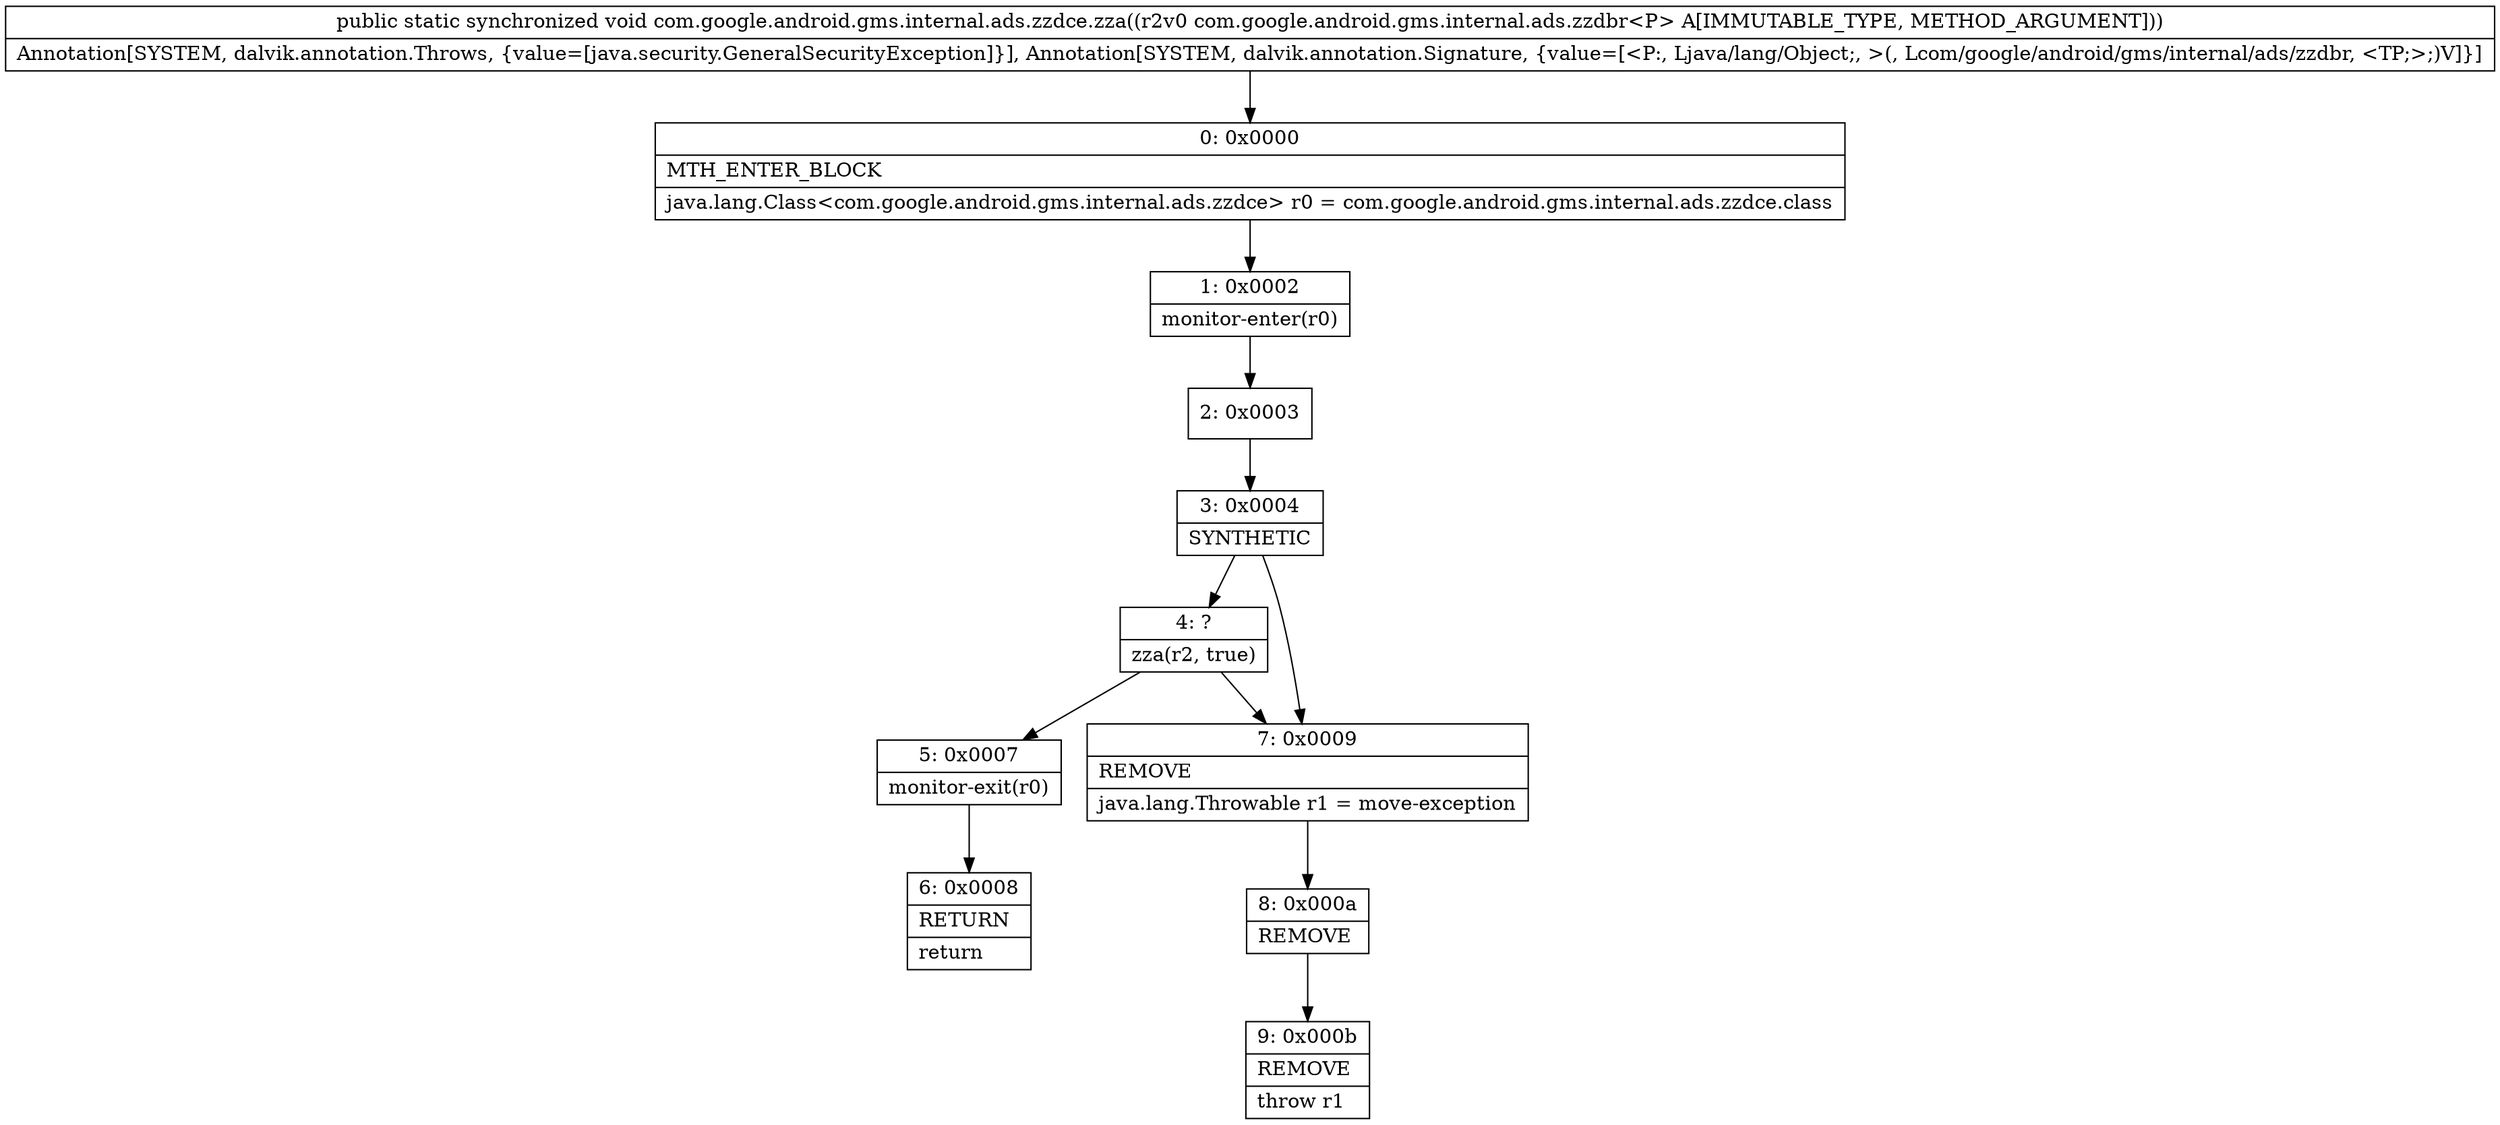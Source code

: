 digraph "CFG forcom.google.android.gms.internal.ads.zzdce.zza(Lcom\/google\/android\/gms\/internal\/ads\/zzdbr;)V" {
Node_0 [shape=record,label="{0\:\ 0x0000|MTH_ENTER_BLOCK\l|java.lang.Class\<com.google.android.gms.internal.ads.zzdce\> r0 = com.google.android.gms.internal.ads.zzdce.class\l}"];
Node_1 [shape=record,label="{1\:\ 0x0002|monitor\-enter(r0)\l}"];
Node_2 [shape=record,label="{2\:\ 0x0003}"];
Node_3 [shape=record,label="{3\:\ 0x0004|SYNTHETIC\l}"];
Node_4 [shape=record,label="{4\:\ ?|zza(r2, true)\l}"];
Node_5 [shape=record,label="{5\:\ 0x0007|monitor\-exit(r0)\l}"];
Node_6 [shape=record,label="{6\:\ 0x0008|RETURN\l|return\l}"];
Node_7 [shape=record,label="{7\:\ 0x0009|REMOVE\l|java.lang.Throwable r1 = move\-exception\l}"];
Node_8 [shape=record,label="{8\:\ 0x000a|REMOVE\l}"];
Node_9 [shape=record,label="{9\:\ 0x000b|REMOVE\l|throw r1\l}"];
MethodNode[shape=record,label="{public static synchronized void com.google.android.gms.internal.ads.zzdce.zza((r2v0 com.google.android.gms.internal.ads.zzdbr\<P\> A[IMMUTABLE_TYPE, METHOD_ARGUMENT]))  | Annotation[SYSTEM, dalvik.annotation.Throws, \{value=[java.security.GeneralSecurityException]\}], Annotation[SYSTEM, dalvik.annotation.Signature, \{value=[\<P:, Ljava\/lang\/Object;, \>(, Lcom\/google\/android\/gms\/internal\/ads\/zzdbr, \<TP;\>;)V]\}]\l}"];
MethodNode -> Node_0;
Node_0 -> Node_1;
Node_1 -> Node_2;
Node_2 -> Node_3;
Node_3 -> Node_4;
Node_3 -> Node_7;
Node_4 -> Node_5;
Node_4 -> Node_7;
Node_5 -> Node_6;
Node_7 -> Node_8;
Node_8 -> Node_9;
}

